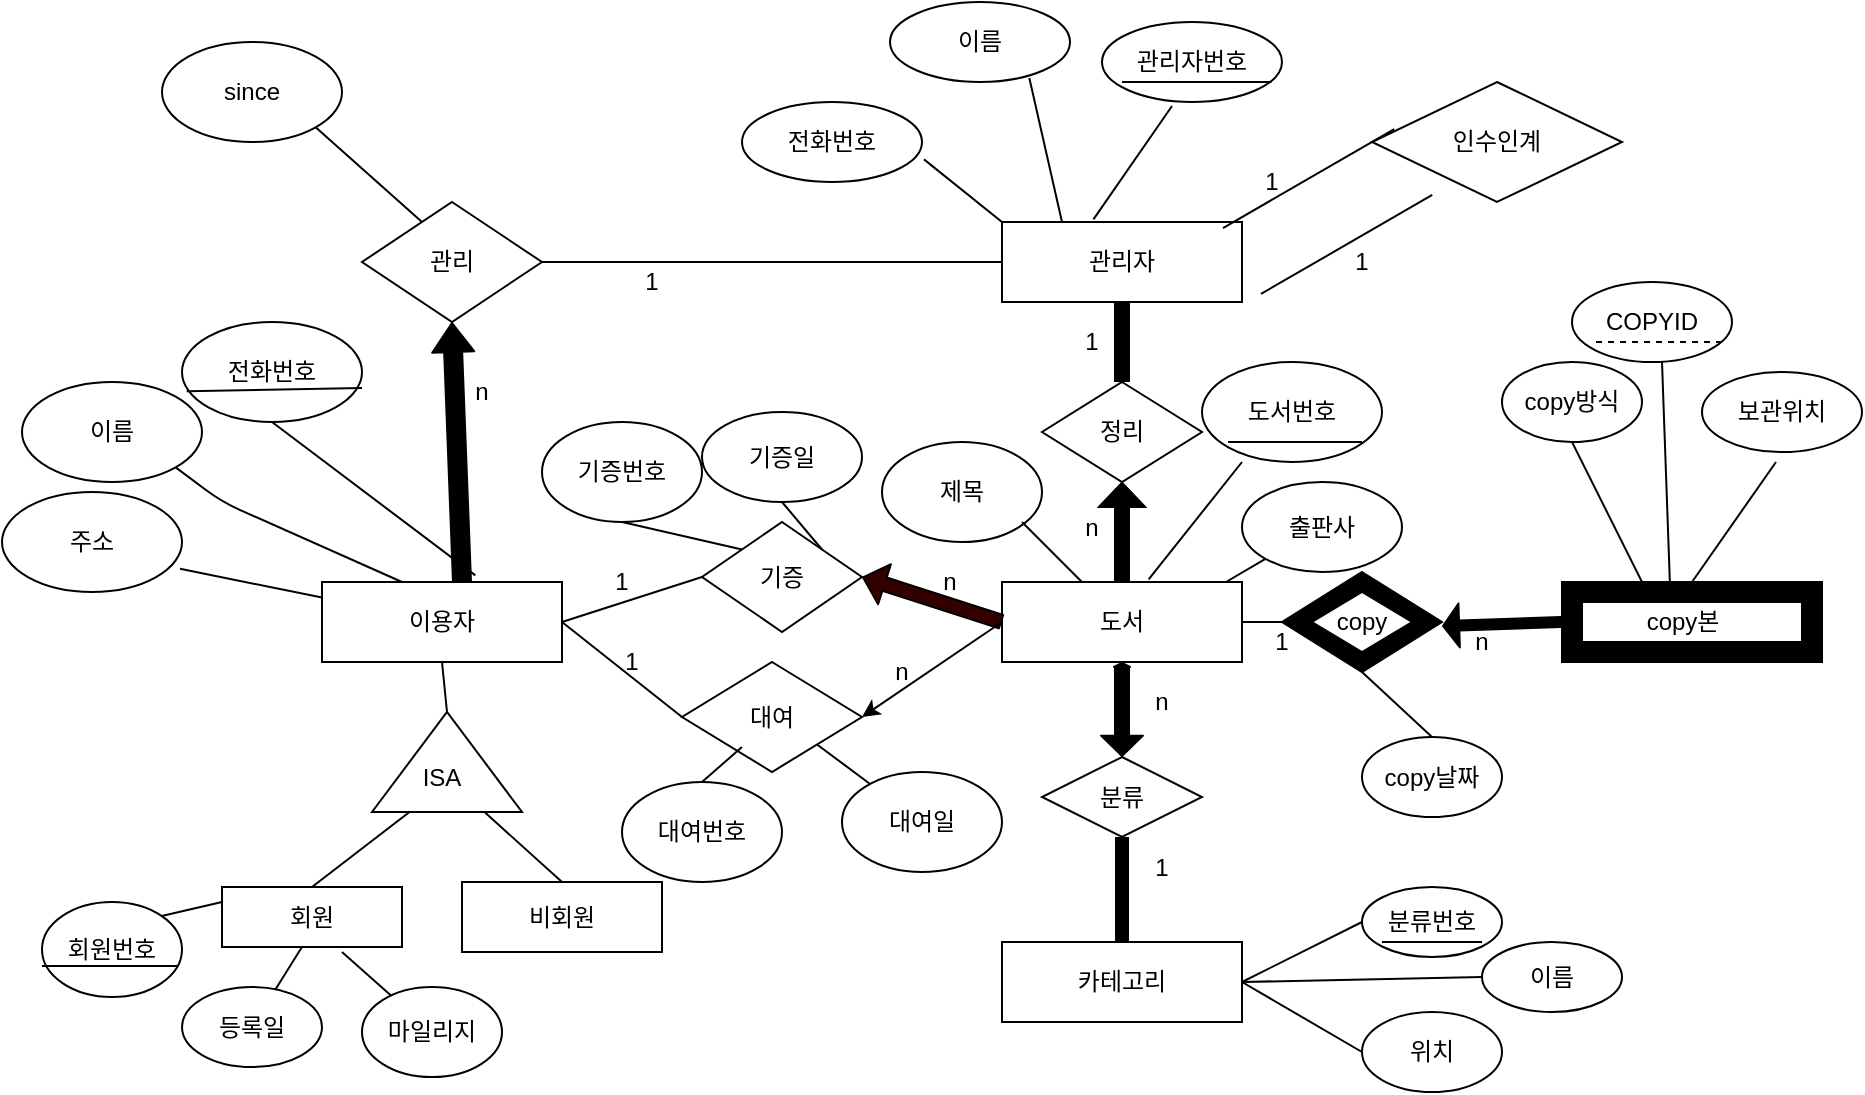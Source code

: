 <mxfile version="13.7.9" type="github">
  <diagram id="GM9pdz0dE-JDNyrQ_IsH" name="Page-1">
    <mxGraphModel dx="1747" dy="552" grid="1" gridSize="10" guides="1" tooltips="1" connect="1" arrows="1" fold="1" page="1" pageScale="1" pageWidth="827" pageHeight="1169" math="0" shadow="0">
      <root>
        <mxCell id="0" />
        <mxCell id="1" parent="0" />
        <mxCell id="AUkNBDVFdlOXR4ARLZL_-1" value="도서" style="rounded=0;whiteSpace=wrap;html=1;" parent="1" vertex="1">
          <mxGeometry x="440" y="340" width="120" height="40" as="geometry" />
        </mxCell>
        <mxCell id="AUkNBDVFdlOXR4ARLZL_-2" value="이용자" style="rounded=0;whiteSpace=wrap;html=1;" parent="1" vertex="1">
          <mxGeometry x="100" y="340" width="120" height="40" as="geometry" />
        </mxCell>
        <mxCell id="AUkNBDVFdlOXR4ARLZL_-4" value="관리자" style="rounded=0;whiteSpace=wrap;html=1;" parent="1" vertex="1">
          <mxGeometry x="440" y="160" width="120" height="40" as="geometry" />
        </mxCell>
        <mxCell id="AUkNBDVFdlOXR4ARLZL_-6" value="카테고리" style="rounded=0;whiteSpace=wrap;html=1;" parent="1" vertex="1">
          <mxGeometry x="440" y="520" width="120" height="40" as="geometry" />
        </mxCell>
        <mxCell id="AUkNBDVFdlOXR4ARLZL_-8" value="비회원" style="rounded=0;whiteSpace=wrap;html=1;" parent="1" vertex="1">
          <mxGeometry x="170" y="490" width="100" height="35" as="geometry" />
        </mxCell>
        <mxCell id="AUkNBDVFdlOXR4ARLZL_-9" value="회원" style="rounded=0;whiteSpace=wrap;html=1;" parent="1" vertex="1">
          <mxGeometry x="50" y="492.5" width="90" height="30" as="geometry" />
        </mxCell>
        <mxCell id="AUkNBDVFdlOXR4ARLZL_-10" value="" style="triangle;whiteSpace=wrap;html=1;rotation=-90;" parent="1" vertex="1">
          <mxGeometry x="137.5" y="392.5" width="50" height="75" as="geometry" />
        </mxCell>
        <mxCell id="AUkNBDVFdlOXR4ARLZL_-12" value="" style="verticalLabelPosition=bottom;verticalAlign=top;html=1;shape=mxgraph.basic.frame;dx=10;fillColor=#000000;" parent="1" vertex="1">
          <mxGeometry x="720" y="340" width="130" height="40" as="geometry" />
        </mxCell>
        <mxCell id="AUkNBDVFdlOXR4ARLZL_-13" value="copy본" style="text;html=1;align=center;verticalAlign=middle;resizable=0;points=[];autosize=1;" parent="1" vertex="1">
          <mxGeometry x="755" y="350" width="50" height="20" as="geometry" />
        </mxCell>
        <mxCell id="AUkNBDVFdlOXR4ARLZL_-15" value="" style="endArrow=none;html=1;entryX=0.5;entryY=1;entryDx=0;entryDy=0;exitX=1;exitY=0.5;exitDx=0;exitDy=0;" parent="1" source="AUkNBDVFdlOXR4ARLZL_-10" target="AUkNBDVFdlOXR4ARLZL_-2" edge="1">
          <mxGeometry width="50" height="50" relative="1" as="geometry">
            <mxPoint x="380" y="370" as="sourcePoint" />
            <mxPoint x="430" y="320" as="targetPoint" />
          </mxGeometry>
        </mxCell>
        <mxCell id="AUkNBDVFdlOXR4ARLZL_-16" value="" style="endArrow=none;html=1;exitX=0;exitY=0.75;exitDx=0;exitDy=0;entryX=0.5;entryY=0;entryDx=0;entryDy=0;" parent="1" source="AUkNBDVFdlOXR4ARLZL_-10" target="AUkNBDVFdlOXR4ARLZL_-8" edge="1">
          <mxGeometry width="50" height="50" relative="1" as="geometry">
            <mxPoint x="380" y="370" as="sourcePoint" />
            <mxPoint x="430" y="320" as="targetPoint" />
          </mxGeometry>
        </mxCell>
        <mxCell id="AUkNBDVFdlOXR4ARLZL_-17" value="" style="endArrow=none;html=1;exitX=0.5;exitY=0;exitDx=0;exitDy=0;entryX=0;entryY=0.25;entryDx=0;entryDy=0;" parent="1" source="AUkNBDVFdlOXR4ARLZL_-9" target="AUkNBDVFdlOXR4ARLZL_-10" edge="1">
          <mxGeometry width="50" height="50" relative="1" as="geometry">
            <mxPoint x="380" y="370" as="sourcePoint" />
            <mxPoint x="430" y="320" as="targetPoint" />
          </mxGeometry>
        </mxCell>
        <mxCell id="AUkNBDVFdlOXR4ARLZL_-25" value="분류" style="rhombus;whiteSpace=wrap;html=1;" parent="1" vertex="1">
          <mxGeometry x="460" y="427.5" width="80" height="40" as="geometry" />
        </mxCell>
        <mxCell id="AUkNBDVFdlOXR4ARLZL_-26" value="" style="shape=link;html=1;exitX=0.5;exitY=1;exitDx=0;exitDy=0;width=-4;entryX=0.5;entryY=0;entryDx=0;entryDy=0;labelBorderColor=#000000;strokeWidth=6;" parent="1" source="AUkNBDVFdlOXR4ARLZL_-25" target="AUkNBDVFdlOXR4ARLZL_-6" edge="1">
          <mxGeometry width="100" relative="1" as="geometry">
            <mxPoint x="500" y="480" as="sourcePoint" />
            <mxPoint x="530" y="500" as="targetPoint" />
            <Array as="points" />
          </mxGeometry>
        </mxCell>
        <mxCell id="AUkNBDVFdlOXR4ARLZL_-32" value="" style="endArrow=none;html=1;exitX=1;exitY=0.5;exitDx=0;exitDy=0;" parent="1" source="AUkNBDVFdlOXR4ARLZL_-1" edge="1">
          <mxGeometry width="50" height="50" relative="1" as="geometry">
            <mxPoint x="570" y="370" as="sourcePoint" />
            <mxPoint x="590" y="360" as="targetPoint" />
            <Array as="points" />
          </mxGeometry>
        </mxCell>
        <mxCell id="AUkNBDVFdlOXR4ARLZL_-36" value="정리" style="rhombus;whiteSpace=wrap;html=1;" parent="1" vertex="1">
          <mxGeometry x="460" y="240" width="80" height="50" as="geometry" />
        </mxCell>
        <mxCell id="AUkNBDVFdlOXR4ARLZL_-40" value="" style="shape=link;html=1;exitX=0.5;exitY=1;exitDx=0;exitDy=0;entryX=0.5;entryY=0;entryDx=0;entryDy=0;width=-7;strokeWidth=6;" parent="1" source="AUkNBDVFdlOXR4ARLZL_-4" target="AUkNBDVFdlOXR4ARLZL_-36" edge="1">
          <mxGeometry width="100" relative="1" as="geometry">
            <mxPoint x="380" y="340" as="sourcePoint" />
            <mxPoint x="480" y="340" as="targetPoint" />
          </mxGeometry>
        </mxCell>
        <mxCell id="AUkNBDVFdlOXR4ARLZL_-41" value="" style="rhombus;whiteSpace=wrap;html=1;fillColor=#000000;" parent="1" vertex="1">
          <mxGeometry x="580" y="335" width="80" height="50" as="geometry" />
        </mxCell>
        <mxCell id="AUkNBDVFdlOXR4ARLZL_-46" value="copy" style="rhombus;whiteSpace=wrap;html=1;" parent="1" vertex="1">
          <mxGeometry x="595" y="345" width="50" height="30" as="geometry" />
        </mxCell>
        <mxCell id="AUkNBDVFdlOXR4ARLZL_-55" value="분류번호" style="ellipse;whiteSpace=wrap;html=1;" parent="1" vertex="1">
          <mxGeometry x="620" y="492.5" width="70" height="35" as="geometry" />
        </mxCell>
        <mxCell id="AUkNBDVFdlOXR4ARLZL_-58" value="이름" style="ellipse;whiteSpace=wrap;html=1;" parent="1" vertex="1">
          <mxGeometry x="680" y="520" width="70" height="35" as="geometry" />
        </mxCell>
        <mxCell id="AUkNBDVFdlOXR4ARLZL_-60" value="위치" style="ellipse;whiteSpace=wrap;html=1;" parent="1" vertex="1">
          <mxGeometry x="620" y="555" width="70" height="40" as="geometry" />
        </mxCell>
        <mxCell id="AUkNBDVFdlOXR4ARLZL_-61" value="" style="endArrow=none;html=1;entryX=1;entryY=0.5;entryDx=0;entryDy=0;exitX=0;exitY=0.5;exitDx=0;exitDy=0;" parent="1" source="AUkNBDVFdlOXR4ARLZL_-55" target="AUkNBDVFdlOXR4ARLZL_-6" edge="1">
          <mxGeometry width="50" height="50" relative="1" as="geometry">
            <mxPoint x="400" y="370" as="sourcePoint" />
            <mxPoint x="450" y="320" as="targetPoint" />
          </mxGeometry>
        </mxCell>
        <mxCell id="AUkNBDVFdlOXR4ARLZL_-62" value="" style="endArrow=none;html=1;entryX=1;entryY=0.5;entryDx=0;entryDy=0;exitX=0;exitY=0.5;exitDx=0;exitDy=0;" parent="1" source="AUkNBDVFdlOXR4ARLZL_-58" target="AUkNBDVFdlOXR4ARLZL_-6" edge="1">
          <mxGeometry width="50" height="50" relative="1" as="geometry">
            <mxPoint x="400" y="370" as="sourcePoint" />
            <mxPoint x="450" y="320" as="targetPoint" />
          </mxGeometry>
        </mxCell>
        <mxCell id="AUkNBDVFdlOXR4ARLZL_-63" value="" style="endArrow=none;html=1;exitX=0;exitY=0.5;exitDx=0;exitDy=0;" parent="1" source="AUkNBDVFdlOXR4ARLZL_-60" edge="1">
          <mxGeometry width="50" height="50" relative="1" as="geometry">
            <mxPoint x="400" y="370" as="sourcePoint" />
            <mxPoint x="560" y="540" as="targetPoint" />
          </mxGeometry>
        </mxCell>
        <mxCell id="AUkNBDVFdlOXR4ARLZL_-64" value="copy방식" style="ellipse;whiteSpace=wrap;html=1;" parent="1" vertex="1">
          <mxGeometry x="690" y="230" width="70" height="40" as="geometry" />
        </mxCell>
        <mxCell id="AUkNBDVFdlOXR4ARLZL_-65" value="copy날짜" style="ellipse;whiteSpace=wrap;html=1;" parent="1" vertex="1">
          <mxGeometry x="620" y="417.5" width="70" height="40" as="geometry" />
        </mxCell>
        <mxCell id="AUkNBDVFdlOXR4ARLZL_-66" value="COPYID" style="ellipse;whiteSpace=wrap;html=1;" parent="1" vertex="1">
          <mxGeometry x="725" y="190" width="80" height="40" as="geometry" />
        </mxCell>
        <mxCell id="AUkNBDVFdlOXR4ARLZL_-68" value="" style="endArrow=none;dashed=1;html=1;" parent="1" edge="1">
          <mxGeometry width="50" height="50" relative="1" as="geometry">
            <mxPoint x="737" y="220" as="sourcePoint" />
            <mxPoint x="800" y="220" as="targetPoint" />
          </mxGeometry>
        </mxCell>
        <mxCell id="AUkNBDVFdlOXR4ARLZL_-69" value="" style="endArrow=none;html=1;" parent="1" edge="1">
          <mxGeometry width="50" height="50" relative="1" as="geometry">
            <mxPoint x="760" y="340" as="sourcePoint" />
            <mxPoint x="725" y="270" as="targetPoint" />
          </mxGeometry>
        </mxCell>
        <mxCell id="AUkNBDVFdlOXR4ARLZL_-70" value="" style="endArrow=none;html=1;exitX=0.415;exitY=0.017;exitDx=0;exitDy=0;exitPerimeter=0;" parent="1" source="AUkNBDVFdlOXR4ARLZL_-12" edge="1">
          <mxGeometry width="50" height="50" relative="1" as="geometry">
            <mxPoint x="720" y="280" as="sourcePoint" />
            <mxPoint x="770" y="230" as="targetPoint" />
          </mxGeometry>
        </mxCell>
        <mxCell id="AUkNBDVFdlOXR4ARLZL_-71" value="" style="endArrow=none;html=1;exitX=0.5;exitY=0;exitDx=0;exitDy=0;" parent="1" source="AUkNBDVFdlOXR4ARLZL_-65" edge="1">
          <mxGeometry width="50" height="50" relative="1" as="geometry">
            <mxPoint x="590" y="455" as="sourcePoint" />
            <mxPoint x="620" y="385" as="targetPoint" />
          </mxGeometry>
        </mxCell>
        <mxCell id="AUkNBDVFdlOXR4ARLZL_-72" value="등록일" style="ellipse;whiteSpace=wrap;html=1;" parent="1" vertex="1">
          <mxGeometry x="30" y="542.5" width="70" height="40" as="geometry" />
        </mxCell>
        <mxCell id="AUkNBDVFdlOXR4ARLZL_-73" value="마일리지" style="ellipse;whiteSpace=wrap;html=1;" parent="1" vertex="1">
          <mxGeometry x="120" y="542.5" width="70" height="45" as="geometry" />
        </mxCell>
        <mxCell id="AUkNBDVFdlOXR4ARLZL_-74" value="회원번호" style="ellipse;whiteSpace=wrap;html=1;" parent="1" vertex="1">
          <mxGeometry x="-40" y="500" width="70" height="47.5" as="geometry" />
        </mxCell>
        <mxCell id="AUkNBDVFdlOXR4ARLZL_-75" value="" style="endArrow=none;html=1;entryX=1;entryY=0;entryDx=0;entryDy=0;" parent="1" target="AUkNBDVFdlOXR4ARLZL_-74" edge="1">
          <mxGeometry width="50" height="50" relative="1" as="geometry">
            <mxPoint x="50" y="500" as="sourcePoint" />
            <mxPoint x="450" y="320" as="targetPoint" />
            <Array as="points" />
          </mxGeometry>
        </mxCell>
        <mxCell id="AUkNBDVFdlOXR4ARLZL_-76" value="" style="endArrow=none;html=1;" parent="1" source="AUkNBDVFdlOXR4ARLZL_-72" edge="1">
          <mxGeometry width="50" height="50" relative="1" as="geometry">
            <mxPoint x="40" y="572.5" as="sourcePoint" />
            <mxPoint x="90" y="522.5" as="targetPoint" />
          </mxGeometry>
        </mxCell>
        <mxCell id="AUkNBDVFdlOXR4ARLZL_-78" value="" style="endArrow=none;html=1;" parent="1" source="AUkNBDVFdlOXR4ARLZL_-73" edge="1">
          <mxGeometry width="50" height="50" relative="1" as="geometry">
            <mxPoint x="60" y="575" as="sourcePoint" />
            <mxPoint x="110" y="525" as="targetPoint" />
          </mxGeometry>
        </mxCell>
        <mxCell id="AUkNBDVFdlOXR4ARLZL_-79" value="대여" style="rhombus;whiteSpace=wrap;html=1;" parent="1" vertex="1">
          <mxGeometry x="280" y="380" width="90" height="55" as="geometry" />
        </mxCell>
        <mxCell id="AUkNBDVFdlOXR4ARLZL_-83" value="기증" style="rhombus;whiteSpace=wrap;html=1;" parent="1" vertex="1">
          <mxGeometry x="290" y="310" width="80" height="55" as="geometry" />
        </mxCell>
        <mxCell id="AUkNBDVFdlOXR4ARLZL_-84" value="" style="shape=flexArrow;html=1;exitX=0;exitY=0.5;exitDx=0;exitDy=0;entryX=1;entryY=0.5;entryDx=0;entryDy=0;endWidth=13;endSize=3.44;width=7;fillColor=#330000;" parent="1" source="AUkNBDVFdlOXR4ARLZL_-1" target="AUkNBDVFdlOXR4ARLZL_-83" edge="1">
          <mxGeometry width="100" relative="1" as="geometry">
            <mxPoint x="364" y="337" as="sourcePoint" />
            <mxPoint x="290" y="370" as="targetPoint" />
          </mxGeometry>
        </mxCell>
        <mxCell id="AUkNBDVFdlOXR4ARLZL_-85" value="" style="endArrow=none;html=1;entryX=1;entryY=0.5;entryDx=0;entryDy=0;exitX=0;exitY=0.5;exitDx=0;exitDy=0;" parent="1" source="AUkNBDVFdlOXR4ARLZL_-83" target="AUkNBDVFdlOXR4ARLZL_-2" edge="1">
          <mxGeometry width="50" height="50" relative="1" as="geometry">
            <mxPoint x="400" y="370" as="sourcePoint" />
            <mxPoint x="450" y="320" as="targetPoint" />
            <Array as="points" />
          </mxGeometry>
        </mxCell>
        <mxCell id="AUkNBDVFdlOXR4ARLZL_-86" value="" style="endArrow=none;html=1;entryX=0;entryY=0.5;entryDx=0;entryDy=0;exitX=1;exitY=0.5;exitDx=0;exitDy=0;" parent="1" source="AUkNBDVFdlOXR4ARLZL_-2" target="AUkNBDVFdlOXR4ARLZL_-79" edge="1">
          <mxGeometry width="50" height="50" relative="1" as="geometry">
            <mxPoint x="440" y="360" as="sourcePoint" />
            <mxPoint x="450" y="320" as="targetPoint" />
          </mxGeometry>
        </mxCell>
        <mxCell id="AUkNBDVFdlOXR4ARLZL_-89" value="" style="endArrow=classic;html=1;entryX=1;entryY=0.5;entryDx=0;entryDy=0;" parent="1" target="AUkNBDVFdlOXR4ARLZL_-79" edge="1">
          <mxGeometry width="50" height="50" relative="1" as="geometry">
            <mxPoint x="440" y="360" as="sourcePoint" />
            <mxPoint x="450" y="320" as="targetPoint" />
          </mxGeometry>
        </mxCell>
        <mxCell id="AUkNBDVFdlOXR4ARLZL_-90" value="관리자번호" style="ellipse;whiteSpace=wrap;html=1;" parent="1" vertex="1">
          <mxGeometry x="490" y="60" width="90" height="40" as="geometry" />
        </mxCell>
        <mxCell id="AUkNBDVFdlOXR4ARLZL_-91" value="이름" style="ellipse;whiteSpace=wrap;html=1;" parent="1" vertex="1">
          <mxGeometry x="384" y="50" width="90" height="40" as="geometry" />
        </mxCell>
        <mxCell id="AUkNBDVFdlOXR4ARLZL_-92" value="전화번호" style="ellipse;whiteSpace=wrap;html=1;" parent="1" vertex="1">
          <mxGeometry x="310" y="100" width="90" height="40" as="geometry" />
        </mxCell>
        <mxCell id="AUkNBDVFdlOXR4ARLZL_-93" value="" style="endArrow=none;html=1;exitX=0.381;exitY=-0.033;exitDx=0;exitDy=0;entryX=0.389;entryY=1.05;entryDx=0;entryDy=0;entryPerimeter=0;exitPerimeter=0;" parent="1" source="AUkNBDVFdlOXR4ARLZL_-4" target="AUkNBDVFdlOXR4ARLZL_-90" edge="1">
          <mxGeometry width="50" height="50" relative="1" as="geometry">
            <mxPoint x="330" y="190" as="sourcePoint" />
            <mxPoint x="380" y="140" as="targetPoint" />
          </mxGeometry>
        </mxCell>
        <mxCell id="AUkNBDVFdlOXR4ARLZL_-94" value="" style="endArrow=none;html=1;exitX=0.25;exitY=0;exitDx=0;exitDy=0;entryX=0.774;entryY=0.95;entryDx=0;entryDy=0;entryPerimeter=0;" parent="1" source="AUkNBDVFdlOXR4ARLZL_-4" target="AUkNBDVFdlOXR4ARLZL_-91" edge="1">
          <mxGeometry width="50" height="50" relative="1" as="geometry">
            <mxPoint x="290" y="240" as="sourcePoint" />
            <mxPoint x="340" y="190" as="targetPoint" />
          </mxGeometry>
        </mxCell>
        <mxCell id="AUkNBDVFdlOXR4ARLZL_-95" value="" style="endArrow=none;html=1;exitX=1.011;exitY=0.717;exitDx=0;exitDy=0;entryX=0;entryY=0;entryDx=0;entryDy=0;exitPerimeter=0;" parent="1" source="AUkNBDVFdlOXR4ARLZL_-92" target="AUkNBDVFdlOXR4ARLZL_-4" edge="1">
          <mxGeometry width="50" height="50" relative="1" as="geometry">
            <mxPoint x="390" y="240" as="sourcePoint" />
            <mxPoint x="440" y="190" as="targetPoint" />
          </mxGeometry>
        </mxCell>
        <mxCell id="AUkNBDVFdlOXR4ARLZL_-97" value="인수인계" style="rhombus;whiteSpace=wrap;html=1;" parent="1" vertex="1">
          <mxGeometry x="625" y="90" width="125" height="60" as="geometry" />
        </mxCell>
        <mxCell id="AUkNBDVFdlOXR4ARLZL_-98" value="주소" style="ellipse;whiteSpace=wrap;html=1;" parent="1" vertex="1">
          <mxGeometry x="-60" y="295" width="90" height="50" as="geometry" />
        </mxCell>
        <mxCell id="AUkNBDVFdlOXR4ARLZL_-99" value="전화번호" style="ellipse;whiteSpace=wrap;html=1;" parent="1" vertex="1">
          <mxGeometry x="30" y="210" width="90" height="50" as="geometry" />
        </mxCell>
        <mxCell id="AUkNBDVFdlOXR4ARLZL_-100" value="이름" style="ellipse;whiteSpace=wrap;html=1;" parent="1" vertex="1">
          <mxGeometry x="-50" y="240" width="90" height="50" as="geometry" />
        </mxCell>
        <mxCell id="AUkNBDVFdlOXR4ARLZL_-103" value="" style="endArrow=none;html=1;entryX=0.989;entryY=0.767;entryDx=0;entryDy=0;entryPerimeter=0;" parent="1" source="AUkNBDVFdlOXR4ARLZL_-2" target="AUkNBDVFdlOXR4ARLZL_-98" edge="1">
          <mxGeometry width="50" height="50" relative="1" as="geometry">
            <mxPoint x="400" y="370" as="sourcePoint" />
            <mxPoint x="450" y="320" as="targetPoint" />
          </mxGeometry>
        </mxCell>
        <mxCell id="AUkNBDVFdlOXR4ARLZL_-104" value="" style="endArrow=none;html=1;entryX=0.5;entryY=1;entryDx=0;entryDy=0;exitX=0.639;exitY=-0.083;exitDx=0;exitDy=0;exitPerimeter=0;" parent="1" source="AUkNBDVFdlOXR4ARLZL_-2" target="AUkNBDVFdlOXR4ARLZL_-99" edge="1">
          <mxGeometry width="50" height="50" relative="1" as="geometry">
            <mxPoint x="400" y="370" as="sourcePoint" />
            <mxPoint x="450" y="320" as="targetPoint" />
          </mxGeometry>
        </mxCell>
        <mxCell id="AUkNBDVFdlOXR4ARLZL_-105" value="" style="endArrow=none;html=1;exitX=0.941;exitY=0.75;exitDx=0;exitDy=0;exitPerimeter=0;" parent="1" source="AUkNBDVFdlOXR4ARLZL_-90" edge="1">
          <mxGeometry width="50" height="50" relative="1" as="geometry">
            <mxPoint x="470" y="80" as="sourcePoint" />
            <mxPoint x="500" y="90" as="targetPoint" />
            <Array as="points" />
          </mxGeometry>
        </mxCell>
        <mxCell id="AUkNBDVFdlOXR4ARLZL_-106" value="ISA" style="text;html=1;strokeColor=none;fillColor=none;align=center;verticalAlign=middle;whiteSpace=wrap;rounded=0;" parent="1" vertex="1">
          <mxGeometry x="140" y="427.5" width="40" height="20" as="geometry" />
        </mxCell>
        <mxCell id="AUkNBDVFdlOXR4ARLZL_-109" value="" style="endArrow=none;html=1;entryX=1;entryY=1;entryDx=0;entryDy=0;" parent="1" target="AUkNBDVFdlOXR4ARLZL_-100" edge="1">
          <mxGeometry width="50" height="50" relative="1" as="geometry">
            <mxPoint x="140" y="340" as="sourcePoint" />
            <mxPoint x="80" y="190" as="targetPoint" />
            <Array as="points">
              <mxPoint x="50" y="300" />
            </Array>
          </mxGeometry>
        </mxCell>
        <mxCell id="AUkNBDVFdlOXR4ARLZL_-111" value="" style="endArrow=none;html=1;exitX=0;exitY=0.674;exitDx=0;exitDy=0;exitPerimeter=0;entryX=0.971;entryY=0.674;entryDx=0;entryDy=0;entryPerimeter=0;" parent="1" source="AUkNBDVFdlOXR4ARLZL_-74" target="AUkNBDVFdlOXR4ARLZL_-74" edge="1">
          <mxGeometry width="50" height="50" relative="1" as="geometry">
            <mxPoint x="-20" y="577.5" as="sourcePoint" />
            <mxPoint x="30" y="527.5" as="targetPoint" />
            <Array as="points" />
          </mxGeometry>
        </mxCell>
        <mxCell id="AUkNBDVFdlOXR4ARLZL_-114" value="" style="shape=link;html=1;entryX=0.165;entryY=0.667;entryDx=0;entryDy=0;entryPerimeter=0;width=38;" parent="1" target="AUkNBDVFdlOXR4ARLZL_-97" edge="1">
          <mxGeometry width="100" relative="1" as="geometry">
            <mxPoint x="560" y="179.5" as="sourcePoint" />
            <mxPoint x="660" y="179.5" as="targetPoint" />
            <Array as="points" />
          </mxGeometry>
        </mxCell>
        <mxCell id="AUkNBDVFdlOXR4ARLZL_-116" value="제목" style="ellipse;whiteSpace=wrap;html=1;" parent="1" vertex="1">
          <mxGeometry x="380" y="270" width="80" height="50" as="geometry" />
        </mxCell>
        <mxCell id="AUkNBDVFdlOXR4ARLZL_-117" value="출판사" style="ellipse;whiteSpace=wrap;html=1;" parent="1" vertex="1">
          <mxGeometry x="560" y="290" width="80" height="45" as="geometry" />
        </mxCell>
        <mxCell id="AUkNBDVFdlOXR4ARLZL_-118" value="도서번호" style="ellipse;whiteSpace=wrap;html=1;" parent="1" vertex="1">
          <mxGeometry x="540" y="230" width="90" height="50" as="geometry" />
        </mxCell>
        <mxCell id="AUkNBDVFdlOXR4ARLZL_-119" value="" style="endArrow=none;html=1;exitX=0.611;exitY=-0.033;exitDx=0;exitDy=0;exitPerimeter=0;" parent="1" source="AUkNBDVFdlOXR4ARLZL_-1" edge="1">
          <mxGeometry width="50" height="50" relative="1" as="geometry">
            <mxPoint x="510" y="330" as="sourcePoint" />
            <mxPoint x="560" y="280" as="targetPoint" />
          </mxGeometry>
        </mxCell>
        <mxCell id="AUkNBDVFdlOXR4ARLZL_-120" value="" style="endArrow=none;html=1;exitX=0.333;exitY=0;exitDx=0;exitDy=0;exitPerimeter=0;" parent="1" source="AUkNBDVFdlOXR4ARLZL_-1" edge="1">
          <mxGeometry width="50" height="50" relative="1" as="geometry">
            <mxPoint x="400" y="360" as="sourcePoint" />
            <mxPoint x="450" y="310" as="targetPoint" />
            <Array as="points">
              <mxPoint x="450" y="310" />
            </Array>
          </mxGeometry>
        </mxCell>
        <mxCell id="AUkNBDVFdlOXR4ARLZL_-121" value="" style="endArrow=none;html=1;entryX=0;entryY=1;entryDx=0;entryDy=0;" parent="1" target="AUkNBDVFdlOXR4ARLZL_-117" edge="1">
          <mxGeometry width="50" height="50" relative="1" as="geometry">
            <mxPoint x="552" y="340" as="sourcePoint" />
            <mxPoint x="450" y="310" as="targetPoint" />
          </mxGeometry>
        </mxCell>
        <mxCell id="AUkNBDVFdlOXR4ARLZL_-122" value="" style="endArrow=none;html=1;" parent="1" edge="1">
          <mxGeometry width="50" height="50" relative="1" as="geometry">
            <mxPoint x="553" y="270" as="sourcePoint" />
            <mxPoint x="620" y="270" as="targetPoint" />
          </mxGeometry>
        </mxCell>
        <mxCell id="AUkNBDVFdlOXR4ARLZL_-124" value="대여일" style="ellipse;whiteSpace=wrap;html=1;" parent="1" vertex="1">
          <mxGeometry x="360" y="435" width="80" height="50" as="geometry" />
        </mxCell>
        <mxCell id="AUkNBDVFdlOXR4ARLZL_-125" value="대여번호" style="ellipse;whiteSpace=wrap;html=1;" parent="1" vertex="1">
          <mxGeometry x="250" y="440" width="80" height="50" as="geometry" />
        </mxCell>
        <mxCell id="AUkNBDVFdlOXR4ARLZL_-126" value="" style="endArrow=none;html=1;" parent="1" edge="1">
          <mxGeometry width="50" height="50" relative="1" as="geometry">
            <mxPoint x="290" y="440" as="sourcePoint" />
            <mxPoint x="310" y="422.5" as="targetPoint" />
          </mxGeometry>
        </mxCell>
        <mxCell id="AUkNBDVFdlOXR4ARLZL_-127" value="" style="endArrow=none;html=1;exitX=1;exitY=1;exitDx=0;exitDy=0;" parent="1" source="AUkNBDVFdlOXR4ARLZL_-79" target="AUkNBDVFdlOXR4ARLZL_-124" edge="1">
          <mxGeometry width="50" height="50" relative="1" as="geometry">
            <mxPoint x="400" y="360" as="sourcePoint" />
            <mxPoint x="450" y="310" as="targetPoint" />
          </mxGeometry>
        </mxCell>
        <mxCell id="AUkNBDVFdlOXR4ARLZL_-128" value="기증번호" style="ellipse;whiteSpace=wrap;html=1;" parent="1" vertex="1">
          <mxGeometry x="210" y="260" width="80" height="50" as="geometry" />
        </mxCell>
        <mxCell id="AUkNBDVFdlOXR4ARLZL_-129" value="" style="endArrow=none;html=1;entryX=0.5;entryY=1;entryDx=0;entryDy=0;exitX=0;exitY=0;exitDx=0;exitDy=0;" parent="1" source="AUkNBDVFdlOXR4ARLZL_-83" target="AUkNBDVFdlOXR4ARLZL_-128" edge="1">
          <mxGeometry width="50" height="50" relative="1" as="geometry">
            <mxPoint x="400" y="360" as="sourcePoint" />
            <mxPoint x="450" y="310" as="targetPoint" />
          </mxGeometry>
        </mxCell>
        <mxCell id="AUkNBDVFdlOXR4ARLZL_-130" value="기증일" style="ellipse;whiteSpace=wrap;html=1;" parent="1" vertex="1">
          <mxGeometry x="290" y="255" width="80" height="45" as="geometry" />
        </mxCell>
        <mxCell id="AUkNBDVFdlOXR4ARLZL_-131" value="" style="endArrow=none;html=1;exitX=1;exitY=0;exitDx=0;exitDy=0;" parent="1" source="AUkNBDVFdlOXR4ARLZL_-83" edge="1">
          <mxGeometry width="50" height="50" relative="1" as="geometry">
            <mxPoint x="280" y="350" as="sourcePoint" />
            <mxPoint x="330" y="300" as="targetPoint" />
          </mxGeometry>
        </mxCell>
        <mxCell id="AUkNBDVFdlOXR4ARLZL_-134" value="" style="shape=flexArrow;html=1;startArrow=block;entryX=0.5;entryY=0;entryDx=0;entryDy=0;exitX=0.5;exitY=1;exitDx=0;exitDy=0;endWidth=13;endSize=3.06;startWidth=0;startSize=0.33;width=7;fillColor=#000000;" parent="1" source="AUkNBDVFdlOXR4ARLZL_-1" target="AUkNBDVFdlOXR4ARLZL_-25" edge="1">
          <mxGeometry width="100" relative="1" as="geometry">
            <mxPoint x="480" y="380" as="sourcePoint" />
            <mxPoint x="580" y="380" as="targetPoint" />
          </mxGeometry>
        </mxCell>
        <mxCell id="AUkNBDVFdlOXR4ARLZL_-137" value="" style="shape=flexArrow;endArrow=classic;html=1;exitX=0;exitY=0.5;exitDx=0;exitDy=0;exitPerimeter=0;endWidth=16;endSize=2.36;width=5;fillColor=#000000;" parent="1" source="AUkNBDVFdlOXR4ARLZL_-12" edge="1">
          <mxGeometry width="50" height="50" relative="1" as="geometry">
            <mxPoint x="390" y="440" as="sourcePoint" />
            <mxPoint x="660" y="362" as="targetPoint" />
          </mxGeometry>
        </mxCell>
        <mxCell id="AUkNBDVFdlOXR4ARLZL_-138" value="" style="shape=flexArrow;endArrow=classic;html=1;entryX=0.5;entryY=1;entryDx=0;entryDy=0;exitX=0.5;exitY=0;exitDx=0;exitDy=0;endWidth=15;endSize=3.67;width=7;fillColor=#000000;" parent="1" source="AUkNBDVFdlOXR4ARLZL_-1" target="AUkNBDVFdlOXR4ARLZL_-36" edge="1">
          <mxGeometry width="50" height="50" relative="1" as="geometry">
            <mxPoint x="470" y="340" as="sourcePoint" />
            <mxPoint x="520" y="290" as="targetPoint" />
            <Array as="points">
              <mxPoint x="500" y="320" />
            </Array>
          </mxGeometry>
        </mxCell>
        <mxCell id="AUkNBDVFdlOXR4ARLZL_-139" value="관리" style="rhombus;whiteSpace=wrap;html=1;" parent="1" vertex="1">
          <mxGeometry x="120" y="150" width="90" height="60" as="geometry" />
        </mxCell>
        <mxCell id="AUkNBDVFdlOXR4ARLZL_-140" value="" style="endArrow=none;html=1;entryX=1;entryY=0.5;entryDx=0;entryDy=0;" parent="1" target="AUkNBDVFdlOXR4ARLZL_-139" edge="1">
          <mxGeometry width="50" height="50" relative="1" as="geometry">
            <mxPoint x="440" y="180" as="sourcePoint" />
            <mxPoint x="160" y="230" as="targetPoint" />
          </mxGeometry>
        </mxCell>
        <mxCell id="AUkNBDVFdlOXR4ARLZL_-141" value="" style="shape=flexArrow;endArrow=classic;html=1;entryX=0.5;entryY=1;entryDx=0;entryDy=0;endWidth=11;endSize=4.5;fillColor=#000000;width=9;" parent="1" target="AUkNBDVFdlOXR4ARLZL_-139" edge="1">
          <mxGeometry width="50" height="50" relative="1" as="geometry">
            <mxPoint x="170" y="340" as="sourcePoint" />
            <mxPoint x="220" y="290" as="targetPoint" />
          </mxGeometry>
        </mxCell>
        <mxCell id="AUkNBDVFdlOXR4ARLZL_-142" value="1" style="text;html=1;strokeColor=none;fillColor=none;align=center;verticalAlign=middle;whiteSpace=wrap;rounded=0;" parent="1" vertex="1">
          <mxGeometry x="240" y="370" width="30" height="20" as="geometry" />
        </mxCell>
        <mxCell id="AUkNBDVFdlOXR4ARLZL_-144" value="n" style="text;html=1;strokeColor=none;fillColor=none;align=center;verticalAlign=middle;whiteSpace=wrap;rounded=0;" parent="1" vertex="1">
          <mxGeometry x="370" y="375" width="40" height="20" as="geometry" />
        </mxCell>
        <mxCell id="AUkNBDVFdlOXR4ARLZL_-145" value="1" style="text;html=1;strokeColor=none;fillColor=none;align=center;verticalAlign=middle;whiteSpace=wrap;rounded=0;" parent="1" vertex="1">
          <mxGeometry x="235" y="330" width="30" height="20" as="geometry" />
        </mxCell>
        <mxCell id="AUkNBDVFdlOXR4ARLZL_-146" value="n" style="text;html=1;strokeColor=none;fillColor=none;align=center;verticalAlign=middle;whiteSpace=wrap;rounded=0;" parent="1" vertex="1">
          <mxGeometry x="394" y="330" width="40" height="20" as="geometry" />
        </mxCell>
        <mxCell id="AUkNBDVFdlOXR4ARLZL_-148" value="" style="endArrow=none;html=1;exitX=0.026;exitY=0.693;exitDx=0;exitDy=0;exitPerimeter=0;" parent="1" source="AUkNBDVFdlOXR4ARLZL_-99" edge="1">
          <mxGeometry width="50" height="50" relative="1" as="geometry">
            <mxPoint y="240" as="sourcePoint" />
            <mxPoint x="120" y="243" as="targetPoint" />
          </mxGeometry>
        </mxCell>
        <mxCell id="AUkNBDVFdlOXR4ARLZL_-149" value="n" style="text;html=1;strokeColor=none;fillColor=none;align=center;verticalAlign=middle;whiteSpace=wrap;rounded=0;" parent="1" vertex="1">
          <mxGeometry x="500" y="390" width="40" height="20" as="geometry" />
        </mxCell>
        <mxCell id="AUkNBDVFdlOXR4ARLZL_-150" value="1" style="text;html=1;strokeColor=none;fillColor=none;align=center;verticalAlign=middle;whiteSpace=wrap;rounded=0;" parent="1" vertex="1">
          <mxGeometry x="505" y="472.5" width="30" height="20" as="geometry" />
        </mxCell>
        <mxCell id="AUkNBDVFdlOXR4ARLZL_-151" value="" style="endArrow=none;html=1;" parent="1" edge="1">
          <mxGeometry width="50" height="50" relative="1" as="geometry">
            <mxPoint x="630" y="520" as="sourcePoint" />
            <mxPoint x="680" y="520" as="targetPoint" />
            <Array as="points">
              <mxPoint x="670" y="520" />
            </Array>
          </mxGeometry>
        </mxCell>
        <mxCell id="AUkNBDVFdlOXR4ARLZL_-152" value="n" style="text;html=1;strokeColor=none;fillColor=none;align=center;verticalAlign=middle;whiteSpace=wrap;rounded=0;" parent="1" vertex="1">
          <mxGeometry x="465" y="302.5" width="40" height="20" as="geometry" />
        </mxCell>
        <mxCell id="AUkNBDVFdlOXR4ARLZL_-153" value="1" style="text;html=1;strokeColor=none;fillColor=none;align=center;verticalAlign=middle;whiteSpace=wrap;rounded=0;" parent="1" vertex="1">
          <mxGeometry x="470" y="210" width="30" height="20" as="geometry" />
        </mxCell>
        <mxCell id="AUkNBDVFdlOXR4ARLZL_-154" value="1" style="text;html=1;strokeColor=none;fillColor=none;align=center;verticalAlign=middle;whiteSpace=wrap;rounded=0;" parent="1" vertex="1">
          <mxGeometry x="560" y="130" width="30" height="20" as="geometry" />
        </mxCell>
        <mxCell id="AUkNBDVFdlOXR4ARLZL_-155" value="1" style="text;html=1;strokeColor=none;fillColor=none;align=center;verticalAlign=middle;whiteSpace=wrap;rounded=0;" parent="1" vertex="1">
          <mxGeometry x="605" y="170" width="30" height="20" as="geometry" />
        </mxCell>
        <mxCell id="AUkNBDVFdlOXR4ARLZL_-157" value="1" style="text;html=1;strokeColor=none;fillColor=none;align=center;verticalAlign=middle;whiteSpace=wrap;rounded=0;" parent="1" vertex="1">
          <mxGeometry x="565" y="360" width="30" height="20" as="geometry" />
        </mxCell>
        <mxCell id="AUkNBDVFdlOXR4ARLZL_-158" value="n" style="text;html=1;strokeColor=none;fillColor=none;align=center;verticalAlign=middle;whiteSpace=wrap;rounded=0;" parent="1" vertex="1">
          <mxGeometry x="660" y="360" width="40" height="20" as="geometry" />
        </mxCell>
        <mxCell id="AUkNBDVFdlOXR4ARLZL_-159" value="1" style="text;html=1;strokeColor=none;fillColor=none;align=center;verticalAlign=middle;whiteSpace=wrap;rounded=0;" parent="1" vertex="1">
          <mxGeometry x="250" y="180" width="30" height="20" as="geometry" />
        </mxCell>
        <mxCell id="AUkNBDVFdlOXR4ARLZL_-160" value="n" style="text;html=1;strokeColor=none;fillColor=none;align=center;verticalAlign=middle;whiteSpace=wrap;rounded=0;" parent="1" vertex="1">
          <mxGeometry x="160" y="235" width="40" height="20" as="geometry" />
        </mxCell>
        <mxCell id="AUkNBDVFdlOXR4ARLZL_-162" value="since" style="ellipse;whiteSpace=wrap;html=1;" parent="1" vertex="1">
          <mxGeometry x="20" y="70" width="90" height="50" as="geometry" />
        </mxCell>
        <mxCell id="AUkNBDVFdlOXR4ARLZL_-164" value="" style="endArrow=none;html=1;entryX=1;entryY=1;entryDx=0;entryDy=0;" parent="1" target="AUkNBDVFdlOXR4ARLZL_-162" edge="1">
          <mxGeometry width="50" height="50" relative="1" as="geometry">
            <mxPoint x="150" y="160" as="sourcePoint" />
            <mxPoint x="420" y="300" as="targetPoint" />
          </mxGeometry>
        </mxCell>
        <mxCell id="AUkNBDVFdlOXR4ARLZL_-165" value="보관위치" style="ellipse;whiteSpace=wrap;html=1;" parent="1" vertex="1">
          <mxGeometry x="790" y="235" width="80" height="40" as="geometry" />
        </mxCell>
        <mxCell id="AUkNBDVFdlOXR4ARLZL_-166" value="" style="endArrow=none;html=1;exitX=0.5;exitY=0;exitDx=0;exitDy=0;exitPerimeter=0;" parent="1" source="AUkNBDVFdlOXR4ARLZL_-12" edge="1">
          <mxGeometry width="50" height="50" relative="1" as="geometry">
            <mxPoint x="777" y="330" as="sourcePoint" />
            <mxPoint x="827" y="280" as="targetPoint" />
          </mxGeometry>
        </mxCell>
      </root>
    </mxGraphModel>
  </diagram>
</mxfile>
